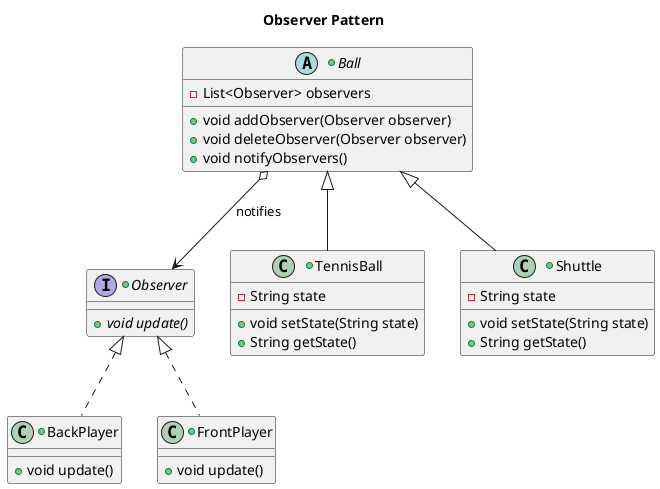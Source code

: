 @startuml
title Observer Pattern

Ball o--> Observer: notifies

+interface Observer{
    + {abstract} void update()
}

+class BackPlayer implements Observer{
    + void update()
}

+class FrontPlayer implements Observer{
    + void update()
}

+abstract class Ball{
    - List<Observer> observers
    + void addObserver(Observer observer)
    + void deleteObserver(Observer observer)
    + void notifyObservers()
}

+class TennisBall extends Ball{
    - String state
    + void setState(String state)
    + String getState()
}

+class Shuttle extends Ball{
    - String state
    + void setState(String state)
    + String getState()
}

@enduml